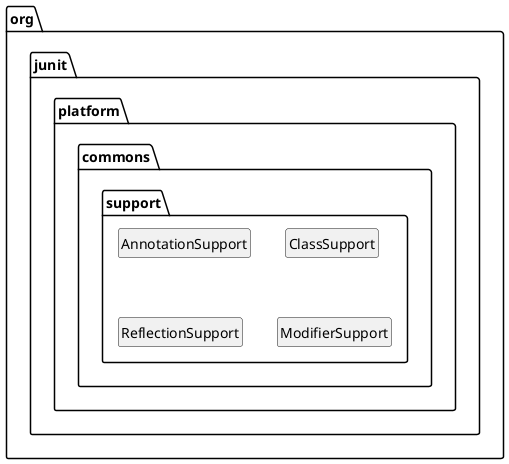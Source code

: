 @startuml

hide empty member
hide circle

package org.junit.platform.commons.support {
    class AnnotationSupport
    class ClassSupport
    class ReflectionSupport
    class ModifierSupport
}
@enduml
